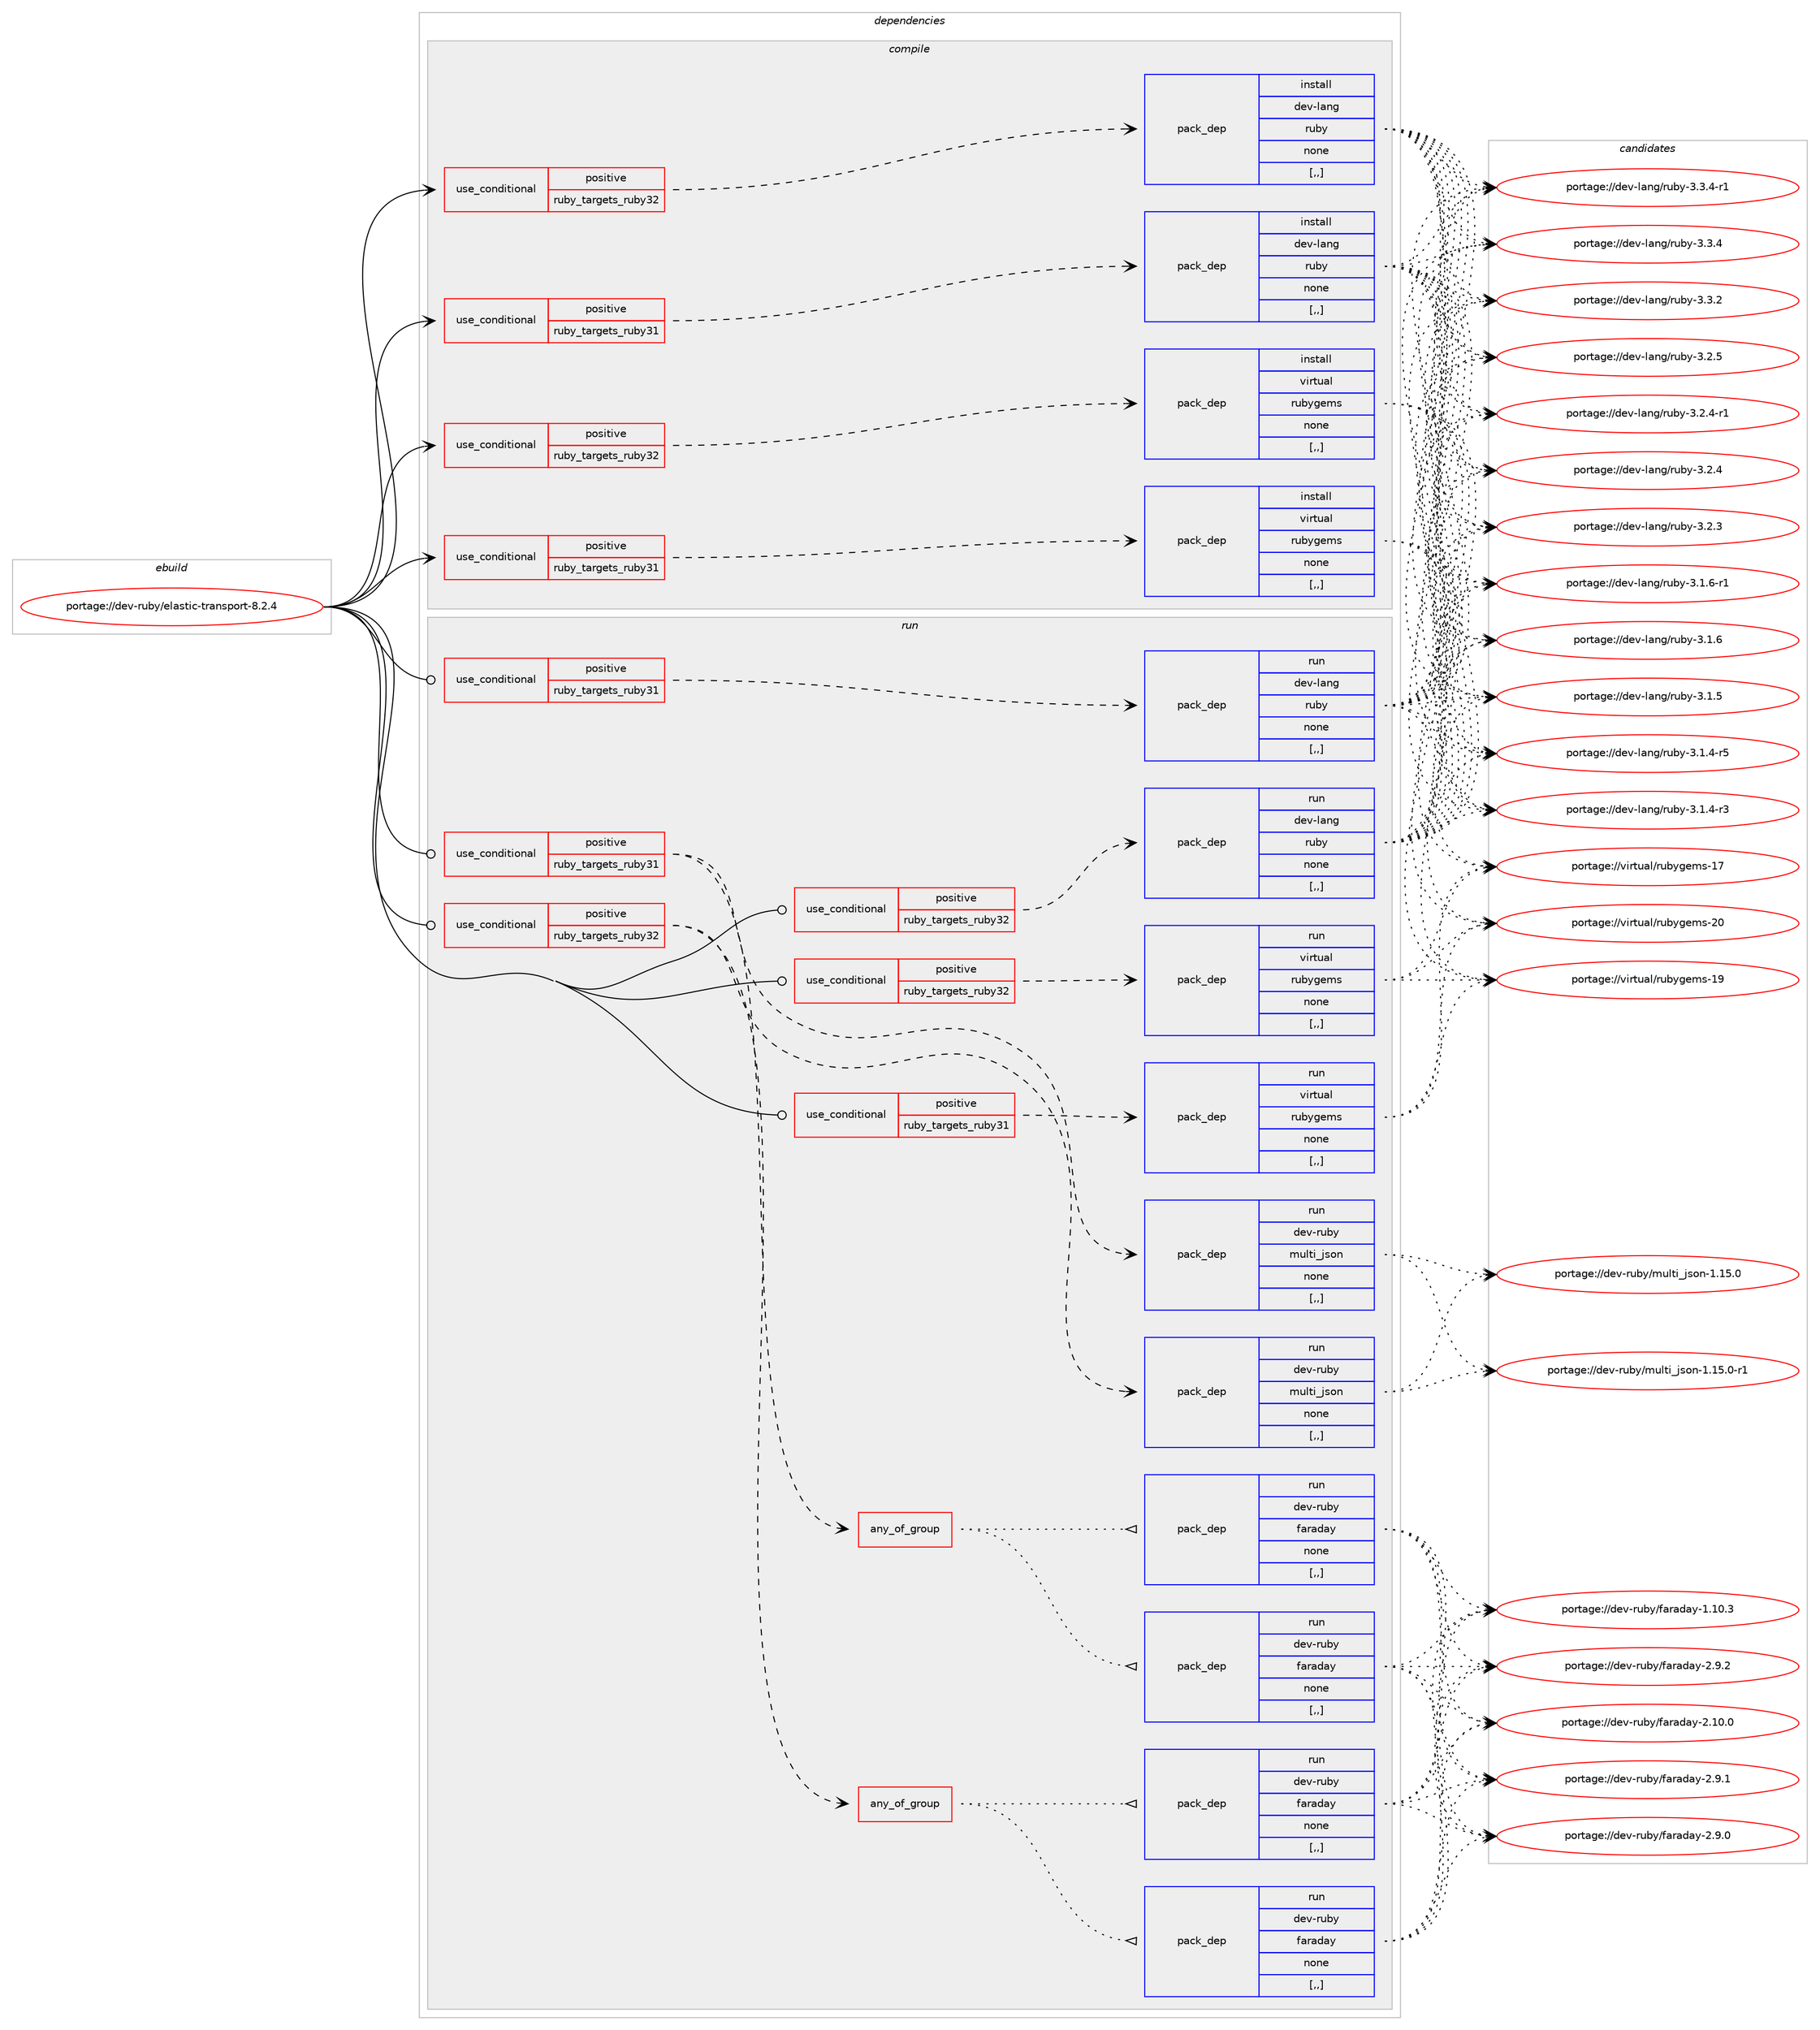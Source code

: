 digraph prolog {

# *************
# Graph options
# *************

newrank=true;
concentrate=true;
compound=true;
graph [rankdir=LR,fontname=Helvetica,fontsize=10,ranksep=1.5];#, ranksep=2.5, nodesep=0.2];
edge  [arrowhead=vee];
node  [fontname=Helvetica,fontsize=10];

# **********
# The ebuild
# **********

subgraph cluster_leftcol {
color=gray;
label=<<i>ebuild</i>>;
id [label="portage://dev-ruby/elastic-transport-8.2.4", color=red, width=4, href="../dev-ruby/elastic-transport-8.2.4.svg"];
}

# ****************
# The dependencies
# ****************

subgraph cluster_midcol {
color=gray;
label=<<i>dependencies</i>>;
subgraph cluster_compile {
fillcolor="#eeeeee";
style=filled;
label=<<i>compile</i>>;
subgraph cond47040 {
dependency182259 [label=<<TABLE BORDER="0" CELLBORDER="1" CELLSPACING="0" CELLPADDING="4"><TR><TD ROWSPAN="3" CELLPADDING="10">use_conditional</TD></TR><TR><TD>positive</TD></TR><TR><TD>ruby_targets_ruby31</TD></TR></TABLE>>, shape=none, color=red];
subgraph pack133913 {
dependency182260 [label=<<TABLE BORDER="0" CELLBORDER="1" CELLSPACING="0" CELLPADDING="4" WIDTH="220"><TR><TD ROWSPAN="6" CELLPADDING="30">pack_dep</TD></TR><TR><TD WIDTH="110">install</TD></TR><TR><TD>dev-lang</TD></TR><TR><TD>ruby</TD></TR><TR><TD>none</TD></TR><TR><TD>[,,]</TD></TR></TABLE>>, shape=none, color=blue];
}
dependency182259:e -> dependency182260:w [weight=20,style="dashed",arrowhead="vee"];
}
id:e -> dependency182259:w [weight=20,style="solid",arrowhead="vee"];
subgraph cond47041 {
dependency182261 [label=<<TABLE BORDER="0" CELLBORDER="1" CELLSPACING="0" CELLPADDING="4"><TR><TD ROWSPAN="3" CELLPADDING="10">use_conditional</TD></TR><TR><TD>positive</TD></TR><TR><TD>ruby_targets_ruby31</TD></TR></TABLE>>, shape=none, color=red];
subgraph pack133914 {
dependency182262 [label=<<TABLE BORDER="0" CELLBORDER="1" CELLSPACING="0" CELLPADDING="4" WIDTH="220"><TR><TD ROWSPAN="6" CELLPADDING="30">pack_dep</TD></TR><TR><TD WIDTH="110">install</TD></TR><TR><TD>virtual</TD></TR><TR><TD>rubygems</TD></TR><TR><TD>none</TD></TR><TR><TD>[,,]</TD></TR></TABLE>>, shape=none, color=blue];
}
dependency182261:e -> dependency182262:w [weight=20,style="dashed",arrowhead="vee"];
}
id:e -> dependency182261:w [weight=20,style="solid",arrowhead="vee"];
subgraph cond47042 {
dependency182263 [label=<<TABLE BORDER="0" CELLBORDER="1" CELLSPACING="0" CELLPADDING="4"><TR><TD ROWSPAN="3" CELLPADDING="10">use_conditional</TD></TR><TR><TD>positive</TD></TR><TR><TD>ruby_targets_ruby32</TD></TR></TABLE>>, shape=none, color=red];
subgraph pack133915 {
dependency182264 [label=<<TABLE BORDER="0" CELLBORDER="1" CELLSPACING="0" CELLPADDING="4" WIDTH="220"><TR><TD ROWSPAN="6" CELLPADDING="30">pack_dep</TD></TR><TR><TD WIDTH="110">install</TD></TR><TR><TD>dev-lang</TD></TR><TR><TD>ruby</TD></TR><TR><TD>none</TD></TR><TR><TD>[,,]</TD></TR></TABLE>>, shape=none, color=blue];
}
dependency182263:e -> dependency182264:w [weight=20,style="dashed",arrowhead="vee"];
}
id:e -> dependency182263:w [weight=20,style="solid",arrowhead="vee"];
subgraph cond47043 {
dependency182265 [label=<<TABLE BORDER="0" CELLBORDER="1" CELLSPACING="0" CELLPADDING="4"><TR><TD ROWSPAN="3" CELLPADDING="10">use_conditional</TD></TR><TR><TD>positive</TD></TR><TR><TD>ruby_targets_ruby32</TD></TR></TABLE>>, shape=none, color=red];
subgraph pack133916 {
dependency182266 [label=<<TABLE BORDER="0" CELLBORDER="1" CELLSPACING="0" CELLPADDING="4" WIDTH="220"><TR><TD ROWSPAN="6" CELLPADDING="30">pack_dep</TD></TR><TR><TD WIDTH="110">install</TD></TR><TR><TD>virtual</TD></TR><TR><TD>rubygems</TD></TR><TR><TD>none</TD></TR><TR><TD>[,,]</TD></TR></TABLE>>, shape=none, color=blue];
}
dependency182265:e -> dependency182266:w [weight=20,style="dashed",arrowhead="vee"];
}
id:e -> dependency182265:w [weight=20,style="solid",arrowhead="vee"];
}
subgraph cluster_compileandrun {
fillcolor="#eeeeee";
style=filled;
label=<<i>compile and run</i>>;
}
subgraph cluster_run {
fillcolor="#eeeeee";
style=filled;
label=<<i>run</i>>;
subgraph cond47044 {
dependency182267 [label=<<TABLE BORDER="0" CELLBORDER="1" CELLSPACING="0" CELLPADDING="4"><TR><TD ROWSPAN="3" CELLPADDING="10">use_conditional</TD></TR><TR><TD>positive</TD></TR><TR><TD>ruby_targets_ruby31</TD></TR></TABLE>>, shape=none, color=red];
subgraph any1156 {
dependency182268 [label=<<TABLE BORDER="0" CELLBORDER="1" CELLSPACING="0" CELLPADDING="4"><TR><TD CELLPADDING="10">any_of_group</TD></TR></TABLE>>, shape=none, color=red];subgraph pack133917 {
dependency182269 [label=<<TABLE BORDER="0" CELLBORDER="1" CELLSPACING="0" CELLPADDING="4" WIDTH="220"><TR><TD ROWSPAN="6" CELLPADDING="30">pack_dep</TD></TR><TR><TD WIDTH="110">run</TD></TR><TR><TD>dev-ruby</TD></TR><TR><TD>faraday</TD></TR><TR><TD>none</TD></TR><TR><TD>[,,]</TD></TR></TABLE>>, shape=none, color=blue];
}
dependency182268:e -> dependency182269:w [weight=20,style="dotted",arrowhead="oinv"];
subgraph pack133918 {
dependency182270 [label=<<TABLE BORDER="0" CELLBORDER="1" CELLSPACING="0" CELLPADDING="4" WIDTH="220"><TR><TD ROWSPAN="6" CELLPADDING="30">pack_dep</TD></TR><TR><TD WIDTH="110">run</TD></TR><TR><TD>dev-ruby</TD></TR><TR><TD>faraday</TD></TR><TR><TD>none</TD></TR><TR><TD>[,,]</TD></TR></TABLE>>, shape=none, color=blue];
}
dependency182268:e -> dependency182270:w [weight=20,style="dotted",arrowhead="oinv"];
}
dependency182267:e -> dependency182268:w [weight=20,style="dashed",arrowhead="vee"];
subgraph pack133919 {
dependency182271 [label=<<TABLE BORDER="0" CELLBORDER="1" CELLSPACING="0" CELLPADDING="4" WIDTH="220"><TR><TD ROWSPAN="6" CELLPADDING="30">pack_dep</TD></TR><TR><TD WIDTH="110">run</TD></TR><TR><TD>dev-ruby</TD></TR><TR><TD>multi_json</TD></TR><TR><TD>none</TD></TR><TR><TD>[,,]</TD></TR></TABLE>>, shape=none, color=blue];
}
dependency182267:e -> dependency182271:w [weight=20,style="dashed",arrowhead="vee"];
}
id:e -> dependency182267:w [weight=20,style="solid",arrowhead="odot"];
subgraph cond47045 {
dependency182272 [label=<<TABLE BORDER="0" CELLBORDER="1" CELLSPACING="0" CELLPADDING="4"><TR><TD ROWSPAN="3" CELLPADDING="10">use_conditional</TD></TR><TR><TD>positive</TD></TR><TR><TD>ruby_targets_ruby31</TD></TR></TABLE>>, shape=none, color=red];
subgraph pack133920 {
dependency182273 [label=<<TABLE BORDER="0" CELLBORDER="1" CELLSPACING="0" CELLPADDING="4" WIDTH="220"><TR><TD ROWSPAN="6" CELLPADDING="30">pack_dep</TD></TR><TR><TD WIDTH="110">run</TD></TR><TR><TD>dev-lang</TD></TR><TR><TD>ruby</TD></TR><TR><TD>none</TD></TR><TR><TD>[,,]</TD></TR></TABLE>>, shape=none, color=blue];
}
dependency182272:e -> dependency182273:w [weight=20,style="dashed",arrowhead="vee"];
}
id:e -> dependency182272:w [weight=20,style="solid",arrowhead="odot"];
subgraph cond47046 {
dependency182274 [label=<<TABLE BORDER="0" CELLBORDER="1" CELLSPACING="0" CELLPADDING="4"><TR><TD ROWSPAN="3" CELLPADDING="10">use_conditional</TD></TR><TR><TD>positive</TD></TR><TR><TD>ruby_targets_ruby31</TD></TR></TABLE>>, shape=none, color=red];
subgraph pack133921 {
dependency182275 [label=<<TABLE BORDER="0" CELLBORDER="1" CELLSPACING="0" CELLPADDING="4" WIDTH="220"><TR><TD ROWSPAN="6" CELLPADDING="30">pack_dep</TD></TR><TR><TD WIDTH="110">run</TD></TR><TR><TD>virtual</TD></TR><TR><TD>rubygems</TD></TR><TR><TD>none</TD></TR><TR><TD>[,,]</TD></TR></TABLE>>, shape=none, color=blue];
}
dependency182274:e -> dependency182275:w [weight=20,style="dashed",arrowhead="vee"];
}
id:e -> dependency182274:w [weight=20,style="solid",arrowhead="odot"];
subgraph cond47047 {
dependency182276 [label=<<TABLE BORDER="0" CELLBORDER="1" CELLSPACING="0" CELLPADDING="4"><TR><TD ROWSPAN="3" CELLPADDING="10">use_conditional</TD></TR><TR><TD>positive</TD></TR><TR><TD>ruby_targets_ruby32</TD></TR></TABLE>>, shape=none, color=red];
subgraph any1157 {
dependency182277 [label=<<TABLE BORDER="0" CELLBORDER="1" CELLSPACING="0" CELLPADDING="4"><TR><TD CELLPADDING="10">any_of_group</TD></TR></TABLE>>, shape=none, color=red];subgraph pack133922 {
dependency182278 [label=<<TABLE BORDER="0" CELLBORDER="1" CELLSPACING="0" CELLPADDING="4" WIDTH="220"><TR><TD ROWSPAN="6" CELLPADDING="30">pack_dep</TD></TR><TR><TD WIDTH="110">run</TD></TR><TR><TD>dev-ruby</TD></TR><TR><TD>faraday</TD></TR><TR><TD>none</TD></TR><TR><TD>[,,]</TD></TR></TABLE>>, shape=none, color=blue];
}
dependency182277:e -> dependency182278:w [weight=20,style="dotted",arrowhead="oinv"];
subgraph pack133923 {
dependency182279 [label=<<TABLE BORDER="0" CELLBORDER="1" CELLSPACING="0" CELLPADDING="4" WIDTH="220"><TR><TD ROWSPAN="6" CELLPADDING="30">pack_dep</TD></TR><TR><TD WIDTH="110">run</TD></TR><TR><TD>dev-ruby</TD></TR><TR><TD>faraday</TD></TR><TR><TD>none</TD></TR><TR><TD>[,,]</TD></TR></TABLE>>, shape=none, color=blue];
}
dependency182277:e -> dependency182279:w [weight=20,style="dotted",arrowhead="oinv"];
}
dependency182276:e -> dependency182277:w [weight=20,style="dashed",arrowhead="vee"];
subgraph pack133924 {
dependency182280 [label=<<TABLE BORDER="0" CELLBORDER="1" CELLSPACING="0" CELLPADDING="4" WIDTH="220"><TR><TD ROWSPAN="6" CELLPADDING="30">pack_dep</TD></TR><TR><TD WIDTH="110">run</TD></TR><TR><TD>dev-ruby</TD></TR><TR><TD>multi_json</TD></TR><TR><TD>none</TD></TR><TR><TD>[,,]</TD></TR></TABLE>>, shape=none, color=blue];
}
dependency182276:e -> dependency182280:w [weight=20,style="dashed",arrowhead="vee"];
}
id:e -> dependency182276:w [weight=20,style="solid",arrowhead="odot"];
subgraph cond47048 {
dependency182281 [label=<<TABLE BORDER="0" CELLBORDER="1" CELLSPACING="0" CELLPADDING="4"><TR><TD ROWSPAN="3" CELLPADDING="10">use_conditional</TD></TR><TR><TD>positive</TD></TR><TR><TD>ruby_targets_ruby32</TD></TR></TABLE>>, shape=none, color=red];
subgraph pack133925 {
dependency182282 [label=<<TABLE BORDER="0" CELLBORDER="1" CELLSPACING="0" CELLPADDING="4" WIDTH="220"><TR><TD ROWSPAN="6" CELLPADDING="30">pack_dep</TD></TR><TR><TD WIDTH="110">run</TD></TR><TR><TD>dev-lang</TD></TR><TR><TD>ruby</TD></TR><TR><TD>none</TD></TR><TR><TD>[,,]</TD></TR></TABLE>>, shape=none, color=blue];
}
dependency182281:e -> dependency182282:w [weight=20,style="dashed",arrowhead="vee"];
}
id:e -> dependency182281:w [weight=20,style="solid",arrowhead="odot"];
subgraph cond47049 {
dependency182283 [label=<<TABLE BORDER="0" CELLBORDER="1" CELLSPACING="0" CELLPADDING="4"><TR><TD ROWSPAN="3" CELLPADDING="10">use_conditional</TD></TR><TR><TD>positive</TD></TR><TR><TD>ruby_targets_ruby32</TD></TR></TABLE>>, shape=none, color=red];
subgraph pack133926 {
dependency182284 [label=<<TABLE BORDER="0" CELLBORDER="1" CELLSPACING="0" CELLPADDING="4" WIDTH="220"><TR><TD ROWSPAN="6" CELLPADDING="30">pack_dep</TD></TR><TR><TD WIDTH="110">run</TD></TR><TR><TD>virtual</TD></TR><TR><TD>rubygems</TD></TR><TR><TD>none</TD></TR><TR><TD>[,,]</TD></TR></TABLE>>, shape=none, color=blue];
}
dependency182283:e -> dependency182284:w [weight=20,style="dashed",arrowhead="vee"];
}
id:e -> dependency182283:w [weight=20,style="solid",arrowhead="odot"];
}
}

# **************
# The candidates
# **************

subgraph cluster_choices {
rank=same;
color=gray;
label=<<i>candidates</i>>;

subgraph choice133913 {
color=black;
nodesep=1;
choice100101118451089711010347114117981214551465146524511449 [label="portage://dev-lang/ruby-3.3.4-r1", color=red, width=4,href="../dev-lang/ruby-3.3.4-r1.svg"];
choice10010111845108971101034711411798121455146514652 [label="portage://dev-lang/ruby-3.3.4", color=red, width=4,href="../dev-lang/ruby-3.3.4.svg"];
choice10010111845108971101034711411798121455146514650 [label="portage://dev-lang/ruby-3.3.2", color=red, width=4,href="../dev-lang/ruby-3.3.2.svg"];
choice10010111845108971101034711411798121455146504653 [label="portage://dev-lang/ruby-3.2.5", color=red, width=4,href="../dev-lang/ruby-3.2.5.svg"];
choice100101118451089711010347114117981214551465046524511449 [label="portage://dev-lang/ruby-3.2.4-r1", color=red, width=4,href="../dev-lang/ruby-3.2.4-r1.svg"];
choice10010111845108971101034711411798121455146504652 [label="portage://dev-lang/ruby-3.2.4", color=red, width=4,href="../dev-lang/ruby-3.2.4.svg"];
choice10010111845108971101034711411798121455146504651 [label="portage://dev-lang/ruby-3.2.3", color=red, width=4,href="../dev-lang/ruby-3.2.3.svg"];
choice100101118451089711010347114117981214551464946544511449 [label="portage://dev-lang/ruby-3.1.6-r1", color=red, width=4,href="../dev-lang/ruby-3.1.6-r1.svg"];
choice10010111845108971101034711411798121455146494654 [label="portage://dev-lang/ruby-3.1.6", color=red, width=4,href="../dev-lang/ruby-3.1.6.svg"];
choice10010111845108971101034711411798121455146494653 [label="portage://dev-lang/ruby-3.1.5", color=red, width=4,href="../dev-lang/ruby-3.1.5.svg"];
choice100101118451089711010347114117981214551464946524511453 [label="portage://dev-lang/ruby-3.1.4-r5", color=red, width=4,href="../dev-lang/ruby-3.1.4-r5.svg"];
choice100101118451089711010347114117981214551464946524511451 [label="portage://dev-lang/ruby-3.1.4-r3", color=red, width=4,href="../dev-lang/ruby-3.1.4-r3.svg"];
dependency182260:e -> choice100101118451089711010347114117981214551465146524511449:w [style=dotted,weight="100"];
dependency182260:e -> choice10010111845108971101034711411798121455146514652:w [style=dotted,weight="100"];
dependency182260:e -> choice10010111845108971101034711411798121455146514650:w [style=dotted,weight="100"];
dependency182260:e -> choice10010111845108971101034711411798121455146504653:w [style=dotted,weight="100"];
dependency182260:e -> choice100101118451089711010347114117981214551465046524511449:w [style=dotted,weight="100"];
dependency182260:e -> choice10010111845108971101034711411798121455146504652:w [style=dotted,weight="100"];
dependency182260:e -> choice10010111845108971101034711411798121455146504651:w [style=dotted,weight="100"];
dependency182260:e -> choice100101118451089711010347114117981214551464946544511449:w [style=dotted,weight="100"];
dependency182260:e -> choice10010111845108971101034711411798121455146494654:w [style=dotted,weight="100"];
dependency182260:e -> choice10010111845108971101034711411798121455146494653:w [style=dotted,weight="100"];
dependency182260:e -> choice100101118451089711010347114117981214551464946524511453:w [style=dotted,weight="100"];
dependency182260:e -> choice100101118451089711010347114117981214551464946524511451:w [style=dotted,weight="100"];
}
subgraph choice133914 {
color=black;
nodesep=1;
choice118105114116117971084711411798121103101109115455048 [label="portage://virtual/rubygems-20", color=red, width=4,href="../virtual/rubygems-20.svg"];
choice118105114116117971084711411798121103101109115454957 [label="portage://virtual/rubygems-19", color=red, width=4,href="../virtual/rubygems-19.svg"];
choice118105114116117971084711411798121103101109115454955 [label="portage://virtual/rubygems-17", color=red, width=4,href="../virtual/rubygems-17.svg"];
dependency182262:e -> choice118105114116117971084711411798121103101109115455048:w [style=dotted,weight="100"];
dependency182262:e -> choice118105114116117971084711411798121103101109115454957:w [style=dotted,weight="100"];
dependency182262:e -> choice118105114116117971084711411798121103101109115454955:w [style=dotted,weight="100"];
}
subgraph choice133915 {
color=black;
nodesep=1;
choice100101118451089711010347114117981214551465146524511449 [label="portage://dev-lang/ruby-3.3.4-r1", color=red, width=4,href="../dev-lang/ruby-3.3.4-r1.svg"];
choice10010111845108971101034711411798121455146514652 [label="portage://dev-lang/ruby-3.3.4", color=red, width=4,href="../dev-lang/ruby-3.3.4.svg"];
choice10010111845108971101034711411798121455146514650 [label="portage://dev-lang/ruby-3.3.2", color=red, width=4,href="../dev-lang/ruby-3.3.2.svg"];
choice10010111845108971101034711411798121455146504653 [label="portage://dev-lang/ruby-3.2.5", color=red, width=4,href="../dev-lang/ruby-3.2.5.svg"];
choice100101118451089711010347114117981214551465046524511449 [label="portage://dev-lang/ruby-3.2.4-r1", color=red, width=4,href="../dev-lang/ruby-3.2.4-r1.svg"];
choice10010111845108971101034711411798121455146504652 [label="portage://dev-lang/ruby-3.2.4", color=red, width=4,href="../dev-lang/ruby-3.2.4.svg"];
choice10010111845108971101034711411798121455146504651 [label="portage://dev-lang/ruby-3.2.3", color=red, width=4,href="../dev-lang/ruby-3.2.3.svg"];
choice100101118451089711010347114117981214551464946544511449 [label="portage://dev-lang/ruby-3.1.6-r1", color=red, width=4,href="../dev-lang/ruby-3.1.6-r1.svg"];
choice10010111845108971101034711411798121455146494654 [label="portage://dev-lang/ruby-3.1.6", color=red, width=4,href="../dev-lang/ruby-3.1.6.svg"];
choice10010111845108971101034711411798121455146494653 [label="portage://dev-lang/ruby-3.1.5", color=red, width=4,href="../dev-lang/ruby-3.1.5.svg"];
choice100101118451089711010347114117981214551464946524511453 [label="portage://dev-lang/ruby-3.1.4-r5", color=red, width=4,href="../dev-lang/ruby-3.1.4-r5.svg"];
choice100101118451089711010347114117981214551464946524511451 [label="portage://dev-lang/ruby-3.1.4-r3", color=red, width=4,href="../dev-lang/ruby-3.1.4-r3.svg"];
dependency182264:e -> choice100101118451089711010347114117981214551465146524511449:w [style=dotted,weight="100"];
dependency182264:e -> choice10010111845108971101034711411798121455146514652:w [style=dotted,weight="100"];
dependency182264:e -> choice10010111845108971101034711411798121455146514650:w [style=dotted,weight="100"];
dependency182264:e -> choice10010111845108971101034711411798121455146504653:w [style=dotted,weight="100"];
dependency182264:e -> choice100101118451089711010347114117981214551465046524511449:w [style=dotted,weight="100"];
dependency182264:e -> choice10010111845108971101034711411798121455146504652:w [style=dotted,weight="100"];
dependency182264:e -> choice10010111845108971101034711411798121455146504651:w [style=dotted,weight="100"];
dependency182264:e -> choice100101118451089711010347114117981214551464946544511449:w [style=dotted,weight="100"];
dependency182264:e -> choice10010111845108971101034711411798121455146494654:w [style=dotted,weight="100"];
dependency182264:e -> choice10010111845108971101034711411798121455146494653:w [style=dotted,weight="100"];
dependency182264:e -> choice100101118451089711010347114117981214551464946524511453:w [style=dotted,weight="100"];
dependency182264:e -> choice100101118451089711010347114117981214551464946524511451:w [style=dotted,weight="100"];
}
subgraph choice133916 {
color=black;
nodesep=1;
choice118105114116117971084711411798121103101109115455048 [label="portage://virtual/rubygems-20", color=red, width=4,href="../virtual/rubygems-20.svg"];
choice118105114116117971084711411798121103101109115454957 [label="portage://virtual/rubygems-19", color=red, width=4,href="../virtual/rubygems-19.svg"];
choice118105114116117971084711411798121103101109115454955 [label="portage://virtual/rubygems-17", color=red, width=4,href="../virtual/rubygems-17.svg"];
dependency182266:e -> choice118105114116117971084711411798121103101109115455048:w [style=dotted,weight="100"];
dependency182266:e -> choice118105114116117971084711411798121103101109115454957:w [style=dotted,weight="100"];
dependency182266:e -> choice118105114116117971084711411798121103101109115454955:w [style=dotted,weight="100"];
}
subgraph choice133917 {
color=black;
nodesep=1;
choice10010111845114117981214710297114971009712145504649484648 [label="portage://dev-ruby/faraday-2.10.0", color=red, width=4,href="../dev-ruby/faraday-2.10.0.svg"];
choice100101118451141179812147102971149710097121455046574650 [label="portage://dev-ruby/faraday-2.9.2", color=red, width=4,href="../dev-ruby/faraday-2.9.2.svg"];
choice100101118451141179812147102971149710097121455046574649 [label="portage://dev-ruby/faraday-2.9.1", color=red, width=4,href="../dev-ruby/faraday-2.9.1.svg"];
choice100101118451141179812147102971149710097121455046574648 [label="portage://dev-ruby/faraday-2.9.0", color=red, width=4,href="../dev-ruby/faraday-2.9.0.svg"];
choice10010111845114117981214710297114971009712145494649484651 [label="portage://dev-ruby/faraday-1.10.3", color=red, width=4,href="../dev-ruby/faraday-1.10.3.svg"];
dependency182269:e -> choice10010111845114117981214710297114971009712145504649484648:w [style=dotted,weight="100"];
dependency182269:e -> choice100101118451141179812147102971149710097121455046574650:w [style=dotted,weight="100"];
dependency182269:e -> choice100101118451141179812147102971149710097121455046574649:w [style=dotted,weight="100"];
dependency182269:e -> choice100101118451141179812147102971149710097121455046574648:w [style=dotted,weight="100"];
dependency182269:e -> choice10010111845114117981214710297114971009712145494649484651:w [style=dotted,weight="100"];
}
subgraph choice133918 {
color=black;
nodesep=1;
choice10010111845114117981214710297114971009712145504649484648 [label="portage://dev-ruby/faraday-2.10.0", color=red, width=4,href="../dev-ruby/faraday-2.10.0.svg"];
choice100101118451141179812147102971149710097121455046574650 [label="portage://dev-ruby/faraday-2.9.2", color=red, width=4,href="../dev-ruby/faraday-2.9.2.svg"];
choice100101118451141179812147102971149710097121455046574649 [label="portage://dev-ruby/faraday-2.9.1", color=red, width=4,href="../dev-ruby/faraday-2.9.1.svg"];
choice100101118451141179812147102971149710097121455046574648 [label="portage://dev-ruby/faraday-2.9.0", color=red, width=4,href="../dev-ruby/faraday-2.9.0.svg"];
choice10010111845114117981214710297114971009712145494649484651 [label="portage://dev-ruby/faraday-1.10.3", color=red, width=4,href="../dev-ruby/faraday-1.10.3.svg"];
dependency182270:e -> choice10010111845114117981214710297114971009712145504649484648:w [style=dotted,weight="100"];
dependency182270:e -> choice100101118451141179812147102971149710097121455046574650:w [style=dotted,weight="100"];
dependency182270:e -> choice100101118451141179812147102971149710097121455046574649:w [style=dotted,weight="100"];
dependency182270:e -> choice100101118451141179812147102971149710097121455046574648:w [style=dotted,weight="100"];
dependency182270:e -> choice10010111845114117981214710297114971009712145494649484651:w [style=dotted,weight="100"];
}
subgraph choice133919 {
color=black;
nodesep=1;
choice10010111845114117981214710911710811610595106115111110454946495346484511449 [label="portage://dev-ruby/multi_json-1.15.0-r1", color=red, width=4,href="../dev-ruby/multi_json-1.15.0-r1.svg"];
choice1001011184511411798121471091171081161059510611511111045494649534648 [label="portage://dev-ruby/multi_json-1.15.0", color=red, width=4,href="../dev-ruby/multi_json-1.15.0.svg"];
dependency182271:e -> choice10010111845114117981214710911710811610595106115111110454946495346484511449:w [style=dotted,weight="100"];
dependency182271:e -> choice1001011184511411798121471091171081161059510611511111045494649534648:w [style=dotted,weight="100"];
}
subgraph choice133920 {
color=black;
nodesep=1;
choice100101118451089711010347114117981214551465146524511449 [label="portage://dev-lang/ruby-3.3.4-r1", color=red, width=4,href="../dev-lang/ruby-3.3.4-r1.svg"];
choice10010111845108971101034711411798121455146514652 [label="portage://dev-lang/ruby-3.3.4", color=red, width=4,href="../dev-lang/ruby-3.3.4.svg"];
choice10010111845108971101034711411798121455146514650 [label="portage://dev-lang/ruby-3.3.2", color=red, width=4,href="../dev-lang/ruby-3.3.2.svg"];
choice10010111845108971101034711411798121455146504653 [label="portage://dev-lang/ruby-3.2.5", color=red, width=4,href="../dev-lang/ruby-3.2.5.svg"];
choice100101118451089711010347114117981214551465046524511449 [label="portage://dev-lang/ruby-3.2.4-r1", color=red, width=4,href="../dev-lang/ruby-3.2.4-r1.svg"];
choice10010111845108971101034711411798121455146504652 [label="portage://dev-lang/ruby-3.2.4", color=red, width=4,href="../dev-lang/ruby-3.2.4.svg"];
choice10010111845108971101034711411798121455146504651 [label="portage://dev-lang/ruby-3.2.3", color=red, width=4,href="../dev-lang/ruby-3.2.3.svg"];
choice100101118451089711010347114117981214551464946544511449 [label="portage://dev-lang/ruby-3.1.6-r1", color=red, width=4,href="../dev-lang/ruby-3.1.6-r1.svg"];
choice10010111845108971101034711411798121455146494654 [label="portage://dev-lang/ruby-3.1.6", color=red, width=4,href="../dev-lang/ruby-3.1.6.svg"];
choice10010111845108971101034711411798121455146494653 [label="portage://dev-lang/ruby-3.1.5", color=red, width=4,href="../dev-lang/ruby-3.1.5.svg"];
choice100101118451089711010347114117981214551464946524511453 [label="portage://dev-lang/ruby-3.1.4-r5", color=red, width=4,href="../dev-lang/ruby-3.1.4-r5.svg"];
choice100101118451089711010347114117981214551464946524511451 [label="portage://dev-lang/ruby-3.1.4-r3", color=red, width=4,href="../dev-lang/ruby-3.1.4-r3.svg"];
dependency182273:e -> choice100101118451089711010347114117981214551465146524511449:w [style=dotted,weight="100"];
dependency182273:e -> choice10010111845108971101034711411798121455146514652:w [style=dotted,weight="100"];
dependency182273:e -> choice10010111845108971101034711411798121455146514650:w [style=dotted,weight="100"];
dependency182273:e -> choice10010111845108971101034711411798121455146504653:w [style=dotted,weight="100"];
dependency182273:e -> choice100101118451089711010347114117981214551465046524511449:w [style=dotted,weight="100"];
dependency182273:e -> choice10010111845108971101034711411798121455146504652:w [style=dotted,weight="100"];
dependency182273:e -> choice10010111845108971101034711411798121455146504651:w [style=dotted,weight="100"];
dependency182273:e -> choice100101118451089711010347114117981214551464946544511449:w [style=dotted,weight="100"];
dependency182273:e -> choice10010111845108971101034711411798121455146494654:w [style=dotted,weight="100"];
dependency182273:e -> choice10010111845108971101034711411798121455146494653:w [style=dotted,weight="100"];
dependency182273:e -> choice100101118451089711010347114117981214551464946524511453:w [style=dotted,weight="100"];
dependency182273:e -> choice100101118451089711010347114117981214551464946524511451:w [style=dotted,weight="100"];
}
subgraph choice133921 {
color=black;
nodesep=1;
choice118105114116117971084711411798121103101109115455048 [label="portage://virtual/rubygems-20", color=red, width=4,href="../virtual/rubygems-20.svg"];
choice118105114116117971084711411798121103101109115454957 [label="portage://virtual/rubygems-19", color=red, width=4,href="../virtual/rubygems-19.svg"];
choice118105114116117971084711411798121103101109115454955 [label="portage://virtual/rubygems-17", color=red, width=4,href="../virtual/rubygems-17.svg"];
dependency182275:e -> choice118105114116117971084711411798121103101109115455048:w [style=dotted,weight="100"];
dependency182275:e -> choice118105114116117971084711411798121103101109115454957:w [style=dotted,weight="100"];
dependency182275:e -> choice118105114116117971084711411798121103101109115454955:w [style=dotted,weight="100"];
}
subgraph choice133922 {
color=black;
nodesep=1;
choice10010111845114117981214710297114971009712145504649484648 [label="portage://dev-ruby/faraday-2.10.0", color=red, width=4,href="../dev-ruby/faraday-2.10.0.svg"];
choice100101118451141179812147102971149710097121455046574650 [label="portage://dev-ruby/faraday-2.9.2", color=red, width=4,href="../dev-ruby/faraday-2.9.2.svg"];
choice100101118451141179812147102971149710097121455046574649 [label="portage://dev-ruby/faraday-2.9.1", color=red, width=4,href="../dev-ruby/faraday-2.9.1.svg"];
choice100101118451141179812147102971149710097121455046574648 [label="portage://dev-ruby/faraday-2.9.0", color=red, width=4,href="../dev-ruby/faraday-2.9.0.svg"];
choice10010111845114117981214710297114971009712145494649484651 [label="portage://dev-ruby/faraday-1.10.3", color=red, width=4,href="../dev-ruby/faraday-1.10.3.svg"];
dependency182278:e -> choice10010111845114117981214710297114971009712145504649484648:w [style=dotted,weight="100"];
dependency182278:e -> choice100101118451141179812147102971149710097121455046574650:w [style=dotted,weight="100"];
dependency182278:e -> choice100101118451141179812147102971149710097121455046574649:w [style=dotted,weight="100"];
dependency182278:e -> choice100101118451141179812147102971149710097121455046574648:w [style=dotted,weight="100"];
dependency182278:e -> choice10010111845114117981214710297114971009712145494649484651:w [style=dotted,weight="100"];
}
subgraph choice133923 {
color=black;
nodesep=1;
choice10010111845114117981214710297114971009712145504649484648 [label="portage://dev-ruby/faraday-2.10.0", color=red, width=4,href="../dev-ruby/faraday-2.10.0.svg"];
choice100101118451141179812147102971149710097121455046574650 [label="portage://dev-ruby/faraday-2.9.2", color=red, width=4,href="../dev-ruby/faraday-2.9.2.svg"];
choice100101118451141179812147102971149710097121455046574649 [label="portage://dev-ruby/faraday-2.9.1", color=red, width=4,href="../dev-ruby/faraday-2.9.1.svg"];
choice100101118451141179812147102971149710097121455046574648 [label="portage://dev-ruby/faraday-2.9.0", color=red, width=4,href="../dev-ruby/faraday-2.9.0.svg"];
choice10010111845114117981214710297114971009712145494649484651 [label="portage://dev-ruby/faraday-1.10.3", color=red, width=4,href="../dev-ruby/faraday-1.10.3.svg"];
dependency182279:e -> choice10010111845114117981214710297114971009712145504649484648:w [style=dotted,weight="100"];
dependency182279:e -> choice100101118451141179812147102971149710097121455046574650:w [style=dotted,weight="100"];
dependency182279:e -> choice100101118451141179812147102971149710097121455046574649:w [style=dotted,weight="100"];
dependency182279:e -> choice100101118451141179812147102971149710097121455046574648:w [style=dotted,weight="100"];
dependency182279:e -> choice10010111845114117981214710297114971009712145494649484651:w [style=dotted,weight="100"];
}
subgraph choice133924 {
color=black;
nodesep=1;
choice10010111845114117981214710911710811610595106115111110454946495346484511449 [label="portage://dev-ruby/multi_json-1.15.0-r1", color=red, width=4,href="../dev-ruby/multi_json-1.15.0-r1.svg"];
choice1001011184511411798121471091171081161059510611511111045494649534648 [label="portage://dev-ruby/multi_json-1.15.0", color=red, width=4,href="../dev-ruby/multi_json-1.15.0.svg"];
dependency182280:e -> choice10010111845114117981214710911710811610595106115111110454946495346484511449:w [style=dotted,weight="100"];
dependency182280:e -> choice1001011184511411798121471091171081161059510611511111045494649534648:w [style=dotted,weight="100"];
}
subgraph choice133925 {
color=black;
nodesep=1;
choice100101118451089711010347114117981214551465146524511449 [label="portage://dev-lang/ruby-3.3.4-r1", color=red, width=4,href="../dev-lang/ruby-3.3.4-r1.svg"];
choice10010111845108971101034711411798121455146514652 [label="portage://dev-lang/ruby-3.3.4", color=red, width=4,href="../dev-lang/ruby-3.3.4.svg"];
choice10010111845108971101034711411798121455146514650 [label="portage://dev-lang/ruby-3.3.2", color=red, width=4,href="../dev-lang/ruby-3.3.2.svg"];
choice10010111845108971101034711411798121455146504653 [label="portage://dev-lang/ruby-3.2.5", color=red, width=4,href="../dev-lang/ruby-3.2.5.svg"];
choice100101118451089711010347114117981214551465046524511449 [label="portage://dev-lang/ruby-3.2.4-r1", color=red, width=4,href="../dev-lang/ruby-3.2.4-r1.svg"];
choice10010111845108971101034711411798121455146504652 [label="portage://dev-lang/ruby-3.2.4", color=red, width=4,href="../dev-lang/ruby-3.2.4.svg"];
choice10010111845108971101034711411798121455146504651 [label="portage://dev-lang/ruby-3.2.3", color=red, width=4,href="../dev-lang/ruby-3.2.3.svg"];
choice100101118451089711010347114117981214551464946544511449 [label="portage://dev-lang/ruby-3.1.6-r1", color=red, width=4,href="../dev-lang/ruby-3.1.6-r1.svg"];
choice10010111845108971101034711411798121455146494654 [label="portage://dev-lang/ruby-3.1.6", color=red, width=4,href="../dev-lang/ruby-3.1.6.svg"];
choice10010111845108971101034711411798121455146494653 [label="portage://dev-lang/ruby-3.1.5", color=red, width=4,href="../dev-lang/ruby-3.1.5.svg"];
choice100101118451089711010347114117981214551464946524511453 [label="portage://dev-lang/ruby-3.1.4-r5", color=red, width=4,href="../dev-lang/ruby-3.1.4-r5.svg"];
choice100101118451089711010347114117981214551464946524511451 [label="portage://dev-lang/ruby-3.1.4-r3", color=red, width=4,href="../dev-lang/ruby-3.1.4-r3.svg"];
dependency182282:e -> choice100101118451089711010347114117981214551465146524511449:w [style=dotted,weight="100"];
dependency182282:e -> choice10010111845108971101034711411798121455146514652:w [style=dotted,weight="100"];
dependency182282:e -> choice10010111845108971101034711411798121455146514650:w [style=dotted,weight="100"];
dependency182282:e -> choice10010111845108971101034711411798121455146504653:w [style=dotted,weight="100"];
dependency182282:e -> choice100101118451089711010347114117981214551465046524511449:w [style=dotted,weight="100"];
dependency182282:e -> choice10010111845108971101034711411798121455146504652:w [style=dotted,weight="100"];
dependency182282:e -> choice10010111845108971101034711411798121455146504651:w [style=dotted,weight="100"];
dependency182282:e -> choice100101118451089711010347114117981214551464946544511449:w [style=dotted,weight="100"];
dependency182282:e -> choice10010111845108971101034711411798121455146494654:w [style=dotted,weight="100"];
dependency182282:e -> choice10010111845108971101034711411798121455146494653:w [style=dotted,weight="100"];
dependency182282:e -> choice100101118451089711010347114117981214551464946524511453:w [style=dotted,weight="100"];
dependency182282:e -> choice100101118451089711010347114117981214551464946524511451:w [style=dotted,weight="100"];
}
subgraph choice133926 {
color=black;
nodesep=1;
choice118105114116117971084711411798121103101109115455048 [label="portage://virtual/rubygems-20", color=red, width=4,href="../virtual/rubygems-20.svg"];
choice118105114116117971084711411798121103101109115454957 [label="portage://virtual/rubygems-19", color=red, width=4,href="../virtual/rubygems-19.svg"];
choice118105114116117971084711411798121103101109115454955 [label="portage://virtual/rubygems-17", color=red, width=4,href="../virtual/rubygems-17.svg"];
dependency182284:e -> choice118105114116117971084711411798121103101109115455048:w [style=dotted,weight="100"];
dependency182284:e -> choice118105114116117971084711411798121103101109115454957:w [style=dotted,weight="100"];
dependency182284:e -> choice118105114116117971084711411798121103101109115454955:w [style=dotted,weight="100"];
}
}

}

